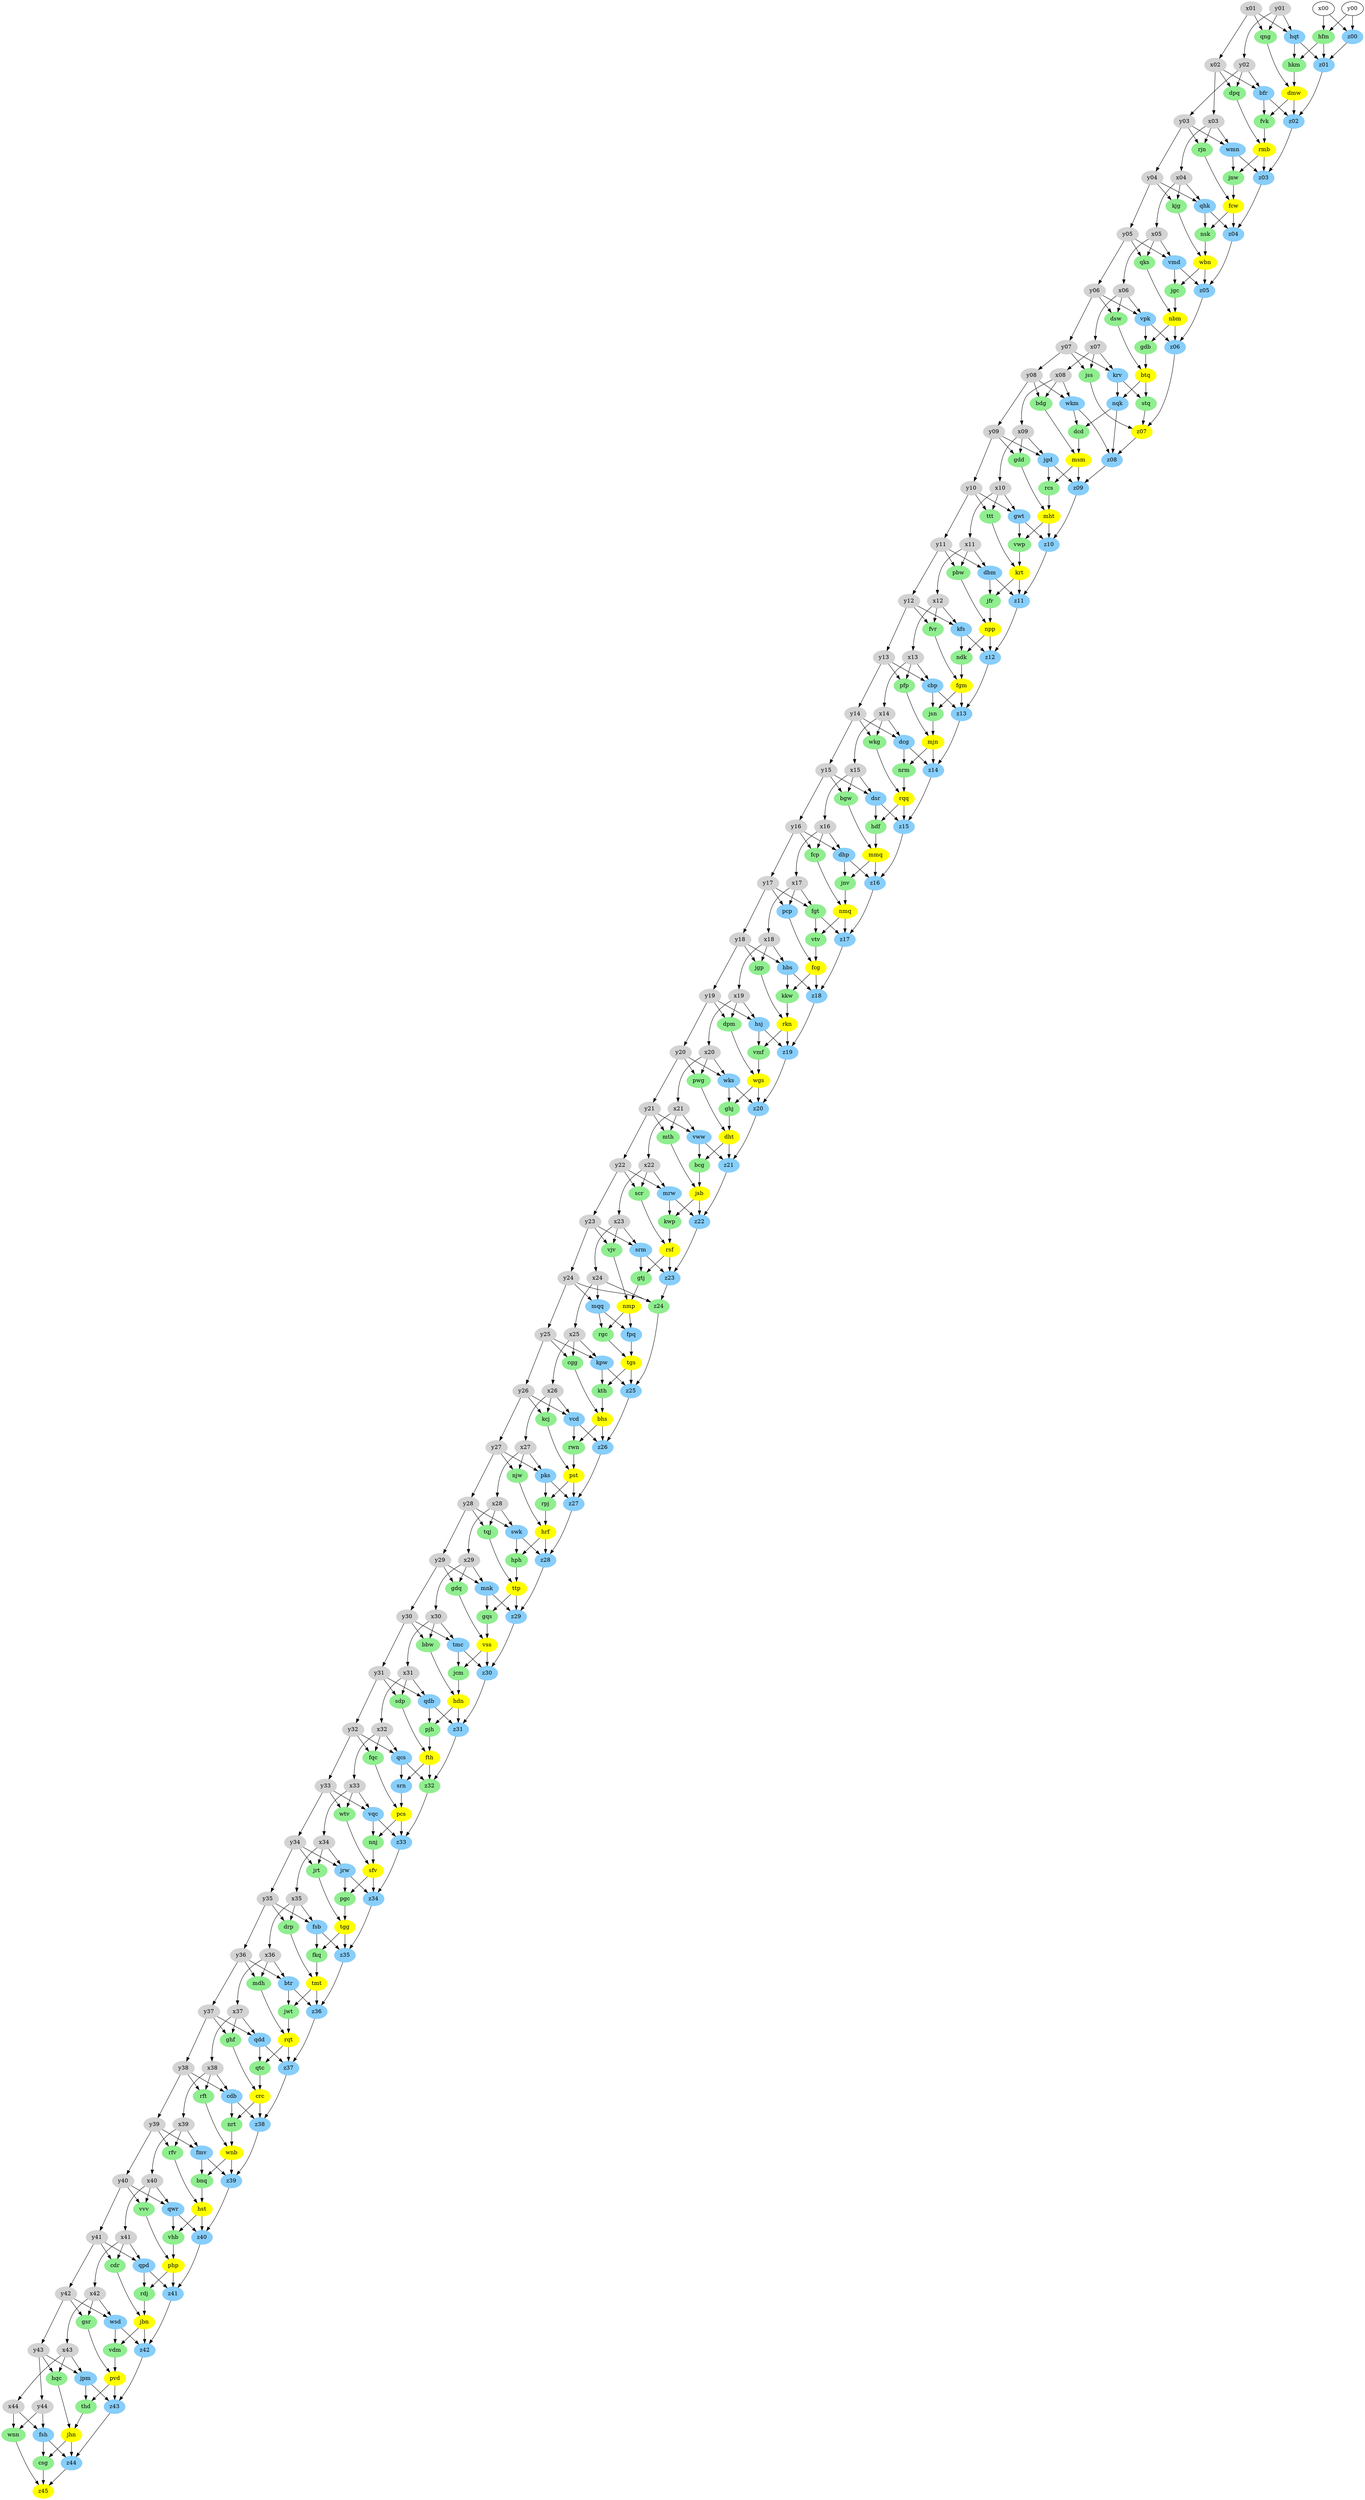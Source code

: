 
digraph G {
  subgraph input_x {
    node [style=filled,color=lightgrey];
    x01 -> x02 -> x03 -> x04 -> x05 -> x06 -> x07 -> x08 -> x09 -> x10 -> x11 -> x12 -> x13 -> x14 -> x15 -> x16 -> x17 -> x18 -> x19 -> x20 -> x21 -> x22 -> x23 -> x24 -> x25 -> x26 -> x27 -> x28 -> x29 -> x30 -> x31 -> x32 -> x33 -> x34 -> x35 -> x36 -> x37 -> x38 -> x39 -> x40 -> x41 -> x42 -> x43 -> x44;
  }
  subgraph input_y {
    node [style=filled,color=lightgrey];
    y01 -> y02 -> y03 -> y04 -> y05 -> y06 -> y07 -> y08 -> y09 -> y10 -> y11 -> y12 -> y13 -> y14 -> y15 -> y16 -> y17 -> y18 -> y19 -> y20 -> y21 -> y22 -> y23 -> y24 -> y25 -> y26 -> y27 -> y28 -> y29 -> y30 -> y31 -> y32 -> y33 -> y34 -> y35 -> y36 -> y37 -> y38 -> y39 -> y40 -> y41 -> y42 -> y43 -> y44;
  }
  subgraph gates_and {
    node [style=filled,color=lightgreen];
    pfp;rwn;hph;dpq;bbw;nrm;hdf;bcg;qks;pbw;nnj;vdm;rpj;vjv;mth;fvr;cdr;jwt;cgg;qng;ghj;wkg;gqs;jsn;bdg;gtj;fkq;fvk;hkm;drp;vmf;dsw;rgc;rcs;kwp;wnn;jnw;jrt;gdb;vwp;z24;fgt;dpm;kkw;vhb;jgp;vtv;bgw;z32;dcd;jgc;pgc;bnq;tqj;stq;fqc;nsk;rdj;kth;gsr;ndk;ghf;hfm;fcp;hqc;thd;rjn;scr;wtv;jss;gdq;kjg;jfr;vvv;rft;ttt;kcj;mdh;pwg;gdd;jnv;sdp;jcm;csg;qtc;njw;pjh;rfv;nrt;
  }
  subgraph gates_or {
    node [style=filled,color=yellow];
    jhn;php;rmb;z45;vss;sfv;pst;hst;dht;msm;wbn;rqt;nmq;mmq;hrf;wnb;hdn;fgm;nbm;pcs;npp;krt;rkn;rqq;tmt;nmp;tgg;ttp;btq;tgs;wgs;crc;fth;z07;fcw;rsf;jbn;jsb;dmw;pvd;bhs;mjn;fcg;mht;
  }
  subgraph gates_xor {
    node [style=filled,color=lightskyblue];
    wkm;hqt;srm;z29;z19;z43;z21;z42;z22;mnk;z37;z06;wks;qwr;z27;kfs;qcs;z26;cdb;vqc;z20;z12;cbp;z01;z10;z41;mqq;z14;vmd;wmn;z35;krv;jrw;dbm;z11;z13;z16;tmc;z02;z03;bfr;pcp;fmv;swk;z23;qpd;vpk;fpq;jgd;z44;z08;z34;z18;srn;hbs;vcd;z33;z00;z38;z04;dcg;qdd;z39;z25;wsd;hsj;dsr;jpm;z15;z31;z09;z05;z17;qhk;z28;gwt;nqk;z30;z40;pks;dhp;z36;fsb;mrw;vww;fsh;qdb;kpw;btr;
  }
  subgraph output_z {
    z00 -> z01 -> z02 -> z03 -> z04 -> z05 -> z06 -> z07 -> z08 -> z09 -> z10 -> z11 -> z12 -> z13 -> z14 -> z15 -> z16 -> z17 -> z18 -> z19 -> z20 -> z21 -> z22 -> z23 -> z24 -> z25 -> z26 -> z27 -> z28 -> z29 -> z30 -> z31 -> z32 -> z33 -> z34 -> z35 -> z36 -> z37 -> z38 -> z39 -> z40 -> z41 -> z42 -> z43 -> z44 -> z45;
  }
  
x13 -> pfp;
x08 -> wkm;
x01 -> hqt;
vcd -> rwn;
x23 -> srm;
swk -> hph;
ttp -> z29;
x02 -> dpq;
x30 -> bbw;
hqc -> jhn;
rkn -> z19;
vhb -> php;
dpq -> rmb;
mjn -> nrm;
rqq -> hdf;
pvd -> z43;
vww -> z21;
wnn -> z45;
jbn -> z42;
jsb -> z22;
dht -> bcg;
gdq -> vss;
x05 -> qks;
x29 -> mnk;
qdd -> z37;
x11 -> pbw;
vpk -> z06;
pcs -> nnj;
wsd -> vdm;
nnj -> sfv;
y20 -> wks;
rwn -> pst;
rfv -> hst;
x40 -> qwr;
ghj -> dht;
pks -> rpj;
pks -> z27;
bdg -> msm;
x23 -> vjv;
y12 -> kfs;
y32 -> qcs;
vcd -> z26;
x38 -> cdb;
x21 -> mth;
kjg -> wbn;
x12 -> fvr;
x33 -> vqc;
x41 -> cdr;
tmt -> jwt;
wgs -> z20;
x25 -> cgg;
kfs -> z12;
mdh -> rqt;
x13 -> cbp;
y01 -> qng;
wgs -> ghj;
y14 -> wkg;
hqt -> z01;
gwt -> z10;
qpd -> z41;
ttp -> gqs;
x24 -> mqq;
jnv -> nmq;
cbp -> jsn;
hdf -> mmq;
mjn -> z14;
x08 -> bdg;
x05 -> vmd;
y03 -> wmn;
fsb -> z35;
rsf -> gtj;
rpj -> hrf;
tgg -> fkq;
x07 -> krv;
dmw -> fvk;
hfm -> hkm;
y35 -> drp;
y34 -> jrw;
nrt -> wnb;
hsj -> vmf;
y11 -> dbm;
y06 -> dsw;
dbm -> z11;
mqq -> rgc;
cbp -> z13;
dhp -> z16;
bbw -> hdn;
x30 -> tmc;
fvr -> fgm;
msm -> rcs;
bfr -> z02;
mrw -> kwp;
y44 -> wnn;
rmb -> jnw;
jgc -> nbm;
x34 -> jrt;
fqc -> pcs;
nbm -> gdb;
rmb -> z03;
gwt -> vwp;
x02 -> bfr;
jfr -> npp;
y17 -> pcp;
y24 -> z24;
y39 -> fmv;
x28 -> swk;
x17 -> fgt;
srm -> z23;
y19 -> dpm;
y41 -> qpd;
ttt -> krt;
kkw -> rkn;
x06 -> vpk;
nrm -> rqq;
drp -> tmt;
fcg -> kkw;
mqq -> fpq;
y09 -> jgd;
qwr -> vhb;
y18 -> jgp;
jhn -> z44;
nmq -> vtv;
y15 -> bgw;
wkm -> z08;
gtj -> nmp;
qcs -> z32;
wkm -> dcd;
wbn -> jgc;
jrt -> tgg;
sfv -> z34;
fcg -> z18;
sfv -> pgc;
qcs -> srn;
y18 -> hbs;
y26 -> vcd;
wnb -> bnq;
hph -> ttp;
dsw -> btq;
pcs -> z33;
fpq -> tgs;
dpm -> wgs;
x28 -> tqj;
x00 -> z00;
krv -> stq;
y32 -> fqc;
crc -> z38;
fcw -> nsk;
qpd -> rdj;
ghf -> crc;
fcw -> z04;
tgs -> kth;
y42 -> gsr;
kfs -> ndk;
x14 -> dcg;
sdp -> fth;
y37 -> qdd;
x37 -> ghf;
jss -> z07;
x00 -> hfm;
x16 -> fcp;
x43 -> hqc;
fmv -> z39;
rjn -> fcw;
kpw -> z25;
jpm -> thd;
y42 -> wsd;
x03 -> rjn;
x22 -> scr;
x19 -> hsj;
y33 -> wtv;
kwp -> rsf;
y07 -> jss;
y15 -> dsr;
y43 -> jpm;
cdr -> jbn;
rqq -> z15;
qdb -> z31;
y29 -> gdq;
x04 -> kjg;
bcg -> jsb;
krt -> jfr;
x40 -> vvv;
jgd -> z09;
wbn -> z05;
x38 -> rft;
hkm -> dmw;
fgt -> z17;
x04 -> qhk;
hrf -> z28;
x10 -> gwt;
btq -> nqk;
x10 -> ttt;
tmc -> z30;
y26 -> kcj;
x36 -> mdh;
qwr -> z40;
y27 -> pks;
x16 -> dhp;
x20 -> pwg;
btr -> z36;
vdm -> pvd;
x35 -> fsb;
y22 -> mrw;
cgg -> bhs;
pfp -> mjn;
x09 -> gdd;
mmq -> jnv;
y31 -> sdp;
vss -> jcm;
fsh -> csg;
qdd -> qtc;
y27 -> njw;
y21 -> vww;
x44 -> fsh;
hdn -> pjh;
pcp -> fcg;
y39 -> rfv;
gdd -> mht;
y31 -> qdb;
crc -> nrt;
x25 -> kpw;
y36 -> btr;







y13 -> pfp;
y08 -> wkm;
y01 -> hqt;
bhs -> rwn;
y23 -> srm;
hrf -> hph;
mnk -> z29;
y02 -> dpq;
y30 -> bbw;
thd -> jhn;
hsj -> z19;
vvv -> php;
fvk -> rmb;
dcg -> nrm;
dsr -> hdf;
jpm -> z43;
dht -> z21;
csg -> z45;
wsd -> z42;
mrw -> z22;
vww -> bcg;
gqs -> vss;
y05 -> qks;
y29 -> mnk;
rqt -> z37;
y11 -> pbw;
nbm -> z06;
vqc -> nnj;
jbn -> vdm;
wtv -> sfv;
x20 -> wks;
kcj -> pst;
bnq -> hst;
y40 -> qwr;
pwg -> dht;
pst -> rpj;
pst -> z27;
dcd -> msm;
y23 -> vjv;
x12 -> kfs;
x32 -> qcs;
bhs -> z26;
y38 -> cdb;
y21 -> mth;
nsk -> wbn;
y12 -> fvr;
y33 -> vqc;
y41 -> cdr;
btr -> jwt;
wks -> z20;
y25 -> cgg;
npp -> z12;
jwt -> rqt;
y13 -> cbp;
x01 -> qng;
wks -> ghj;
x14 -> wkg;
hfm -> z01;
mht -> z10;
php -> z41;
mnk -> gqs;
y24 -> mqq;
fcp -> nmq;
fgm -> jsn;
bgw -> mmq;
dcg -> z14;
y08 -> bdg;
y05 -> vmd;
x03 -> wmn;
tgg -> z35;
srm -> gtj;
njw -> hrf;
fsb -> fkq;
y07 -> krv;
bfr -> fvk;
hqt -> hkm;
x35 -> drp;
x34 -> jrw;
rft -> wnb;
rkn -> vmf;
x11 -> dbm;
x06 -> dsw;
krt -> z11;
nmp -> rgc;
fgm -> z13;
mmq -> z16;
jcm -> hdn;
y30 -> tmc;
ndk -> fgm;
jgd -> rcs;
dmw -> z02;
jsb -> kwp;
x44 -> wnn;
wmn -> jnw;
qks -> nbm;
y34 -> jrt;
srn -> pcs;
vpk -> gdb;
wmn -> z03;
mht -> vwp;
y02 -> bfr;
pbw -> npp;
x17 -> pcp;
x24 -> z24;
x39 -> fmv;
y28 -> swk;
y17 -> fgt;
rsf -> z23;
x19 -> dpm;
x41 -> qpd;
vwp -> krt;
jgp -> rkn;
y06 -> vpk;
wkg -> rqq;
fkq -> tmt;
hbs -> kkw;
nmp -> fpq;
x09 -> jgd;
hst -> vhb;
x18 -> jgp;
fsh -> z44;
fgt -> vtv;
x15 -> bgw;
nqk -> z08;
vjv -> nmp;
fth -> z32;
nqk -> dcd;
vmd -> jgc;
pgc -> tgg;
jrw -> z34;
hbs -> z18;
jrw -> pgc;
fth -> srn;
x18 -> hbs;
x26 -> vcd;
fmv -> bnq;
tqj -> ttp;
gdb -> btq;
vqc -> z33;
rgc -> tgs;
vmf -> wgs;
y28 -> tqj;
y00 -> z00;
btq -> stq;
x32 -> fqc;
cdb -> z38;
qhk -> nsk;
php -> rdj;
qtc -> crc;
qhk -> z04;
kpw -> kth;
x42 -> gsr;
npp -> ndk;
y14 -> dcg;
pjh -> fth;
x37 -> qdd;
y37 -> ghf;
stq -> z07;
y00 -> hfm;
y16 -> fcp;
y43 -> hqc;
wnb -> z39;
jnw -> fcw;
tgs -> z25;
pvd -> thd;
x42 -> wsd;
y03 -> rjn;
y22 -> scr;
y19 -> hsj;
x33 -> wtv;
scr -> rsf;
x07 -> jss;
x15 -> dsr;
x43 -> jpm;
rdj -> jbn;
dsr -> z15;
hdn -> z31;
x29 -> gdq;
y04 -> kjg;
mth -> jsb;
dbm -> jfr;
y40 -> vvv;
msm -> z09;
vmd -> z05;
y38 -> rft;
qng -> dmw;
nmq -> z17;
y04 -> qhk;
swk -> z28;
y10 -> gwt;
krv -> nqk;
y10 -> ttt;
vss -> z30;
x26 -> kcj;
y36 -> mdh;
hst -> z40;
x27 -> pks;
y16 -> dhp;
y20 -> pwg;
tmt -> z36;
gsr -> pvd;
y35 -> fsb;
x22 -> mrw;
kth -> bhs;
jsn -> mjn;
y09 -> gdd;
dhp -> jnv;
x31 -> sdp;
tmc -> jcm;
jhn -> csg;
rqt -> qtc;
x27 -> njw;
x21 -> vww;
y44 -> fsh;
qdb -> pjh;
vtv -> fcg;
x39 -> rfv;
rcs -> mht;
x31 -> qdb;
cdb -> nrt;
y25 -> kpw;
x36 -> btr;
}